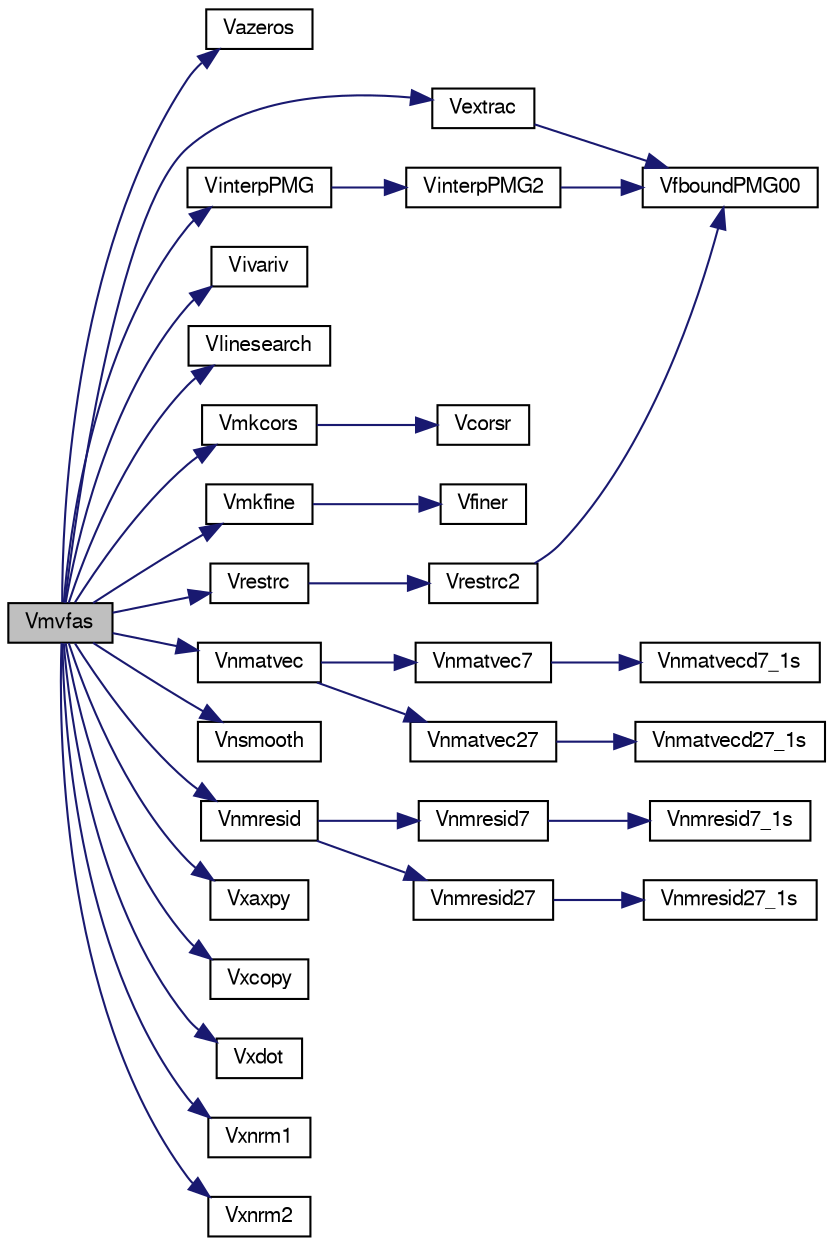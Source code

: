 digraph G
{
  edge [fontname="FreeSans",fontsize="10",labelfontname="FreeSans",labelfontsize="10"];
  node [fontname="FreeSans",fontsize="10",shape=record];
  rankdir=LR;
  Node1 [label="Vmvfas",height=0.2,width=0.4,color="black", fillcolor="grey75", style="filled" fontcolor="black"];
  Node1 -> Node2 [color="midnightblue",fontsize="10",style="solid",fontname="FreeSans"];
  Node2 [label="Vazeros",height=0.2,width=0.4,color="black", fillcolor="white", style="filled",URL="$mikpckd_8c.html#aef847ec9dd6d9773b19250a24f58cd83",tooltip="Zero out operation for a grid function, including boundary values."];
  Node1 -> Node3 [color="midnightblue",fontsize="10",style="solid",fontname="FreeSans"];
  Node3 [label="Vextrac",height=0.2,width=0.4,color="black", fillcolor="white", style="filled",URL="$matvecd_8c.html#a9798c5bf4affd45e209db9f2bbef8988",tooltip="Simple injection of a fine grid function into coarse grid."];
  Node3 -> Node4 [color="midnightblue",fontsize="10",style="solid",fontname="FreeSans"];
  Node4 [label="VfboundPMG00",height=0.2,width=0.4,color="black", fillcolor="white", style="filled",URL="$mikpckd_8c.html#a2f39f931c001e4b36034361835d60c25",tooltip="Initialize a grid function to have a zero boundary value."];
  Node1 -> Node5 [color="midnightblue",fontsize="10",style="solid",fontname="FreeSans"];
  Node5 [label="VinterpPMG",height=0.2,width=0.4,color="black", fillcolor="white", style="filled",URL="$matvecd_8c.html#a7edce77ceb5c49dad99004d420a6587a",tooltip="Apply the prolongation operator."];
  Node5 -> Node6 [color="midnightblue",fontsize="10",style="solid",fontname="FreeSans"];
  Node6 [label="VinterpPMG2",height=0.2,width=0.4,color="black", fillcolor="white", style="filled",URL="$matvecd_8c.html#ac1008d0f60fc3e795cd147f8ac84bf64"];
  Node6 -> Node4 [color="midnightblue",fontsize="10",style="solid",fontname="FreeSans"];
  Node1 -> Node7 [color="midnightblue",fontsize="10",style="solid",fontname="FreeSans"];
  Node7 [label="Vivariv",height=0.2,width=0.4,color="black", fillcolor="white", style="filled",URL="$mgsubd_8c.html#af88e51c74af0b16d1f7ff6631ef7988d",tooltip="Coarsen a single dimension of a grid Compute the number of grid points in the coarser grid..."];
  Node1 -> Node8 [color="midnightblue",fontsize="10",style="solid",fontname="FreeSans"];
  Node8 [label="Vlinesearch",height=0.2,width=0.4,color="black", fillcolor="white", style="filled",URL="$mikpckd_8c.html#a43abb20c351c2e5fb869277c13be1434"];
  Node1 -> Node9 [color="midnightblue",fontsize="10",style="solid",fontname="FreeSans"];
  Node9 [label="Vmkcors",height=0.2,width=0.4,color="black", fillcolor="white", style="filled",URL="$mgsubd_8c.html#a991b3b9403010f02c64fcb2fedf7dd0a",tooltip="Coarsen a grid Compute the number of grid points in the coarser grid, given the number of grid points..."];
  Node9 -> Node10 [color="midnightblue",fontsize="10",style="solid",fontname="FreeSans"];
  Node10 [label="Vcorsr",height=0.2,width=0.4,color="black", fillcolor="white", style="filled",URL="$mgsubd_8c.html#ad3ea2f62646e015feb883b784f747b44",tooltip="Coarsen a grid Compute the number of grid points in the coarser grid, given the number of grid points..."];
  Node1 -> Node11 [color="midnightblue",fontsize="10",style="solid",fontname="FreeSans"];
  Node11 [label="Vmkfine",height=0.2,width=0.4,color="black", fillcolor="white", style="filled",URL="$mgsubd_8c.html#a82485b6501df85321d3243d2a1f7a41a",tooltip="Refine a grid Compute the number of grid points in the finer grid, given the number of grid points in..."];
  Node11 -> Node12 [color="midnightblue",fontsize="10",style="solid",fontname="FreeSans"];
  Node12 [label="Vfiner",height=0.2,width=0.4,color="black", fillcolor="white", style="filled",URL="$mgsubd_8c.html#a0c121a2102232ba2c0c7d401cb28d54c",tooltip="Refine a grid Compute the number of grid points in the finer grid, given the number of grid points in..."];
  Node1 -> Node13 [color="midnightblue",fontsize="10",style="solid",fontname="FreeSans"];
  Node13 [label="Vnmatvec",height=0.2,width=0.4,color="black", fillcolor="white", style="filled",URL="$matvecd_8c.html#afbd34b881d565b9bba4cf515e55519c8",tooltip="Break the matrix data-structure into diagonals and then call the matrix-vector routine."];
  Node13 -> Node14 [color="midnightblue",fontsize="10",style="solid",fontname="FreeSans"];
  Node14 [label="Vnmatvec27",height=0.2,width=0.4,color="black", fillcolor="white", style="filled",URL="$matvecd_8c.html#a55f83d51e88bd051d28613a1f06310be"];
  Node14 -> Node15 [color="midnightblue",fontsize="10",style="solid",fontname="FreeSans"];
  Node15 [label="Vnmatvecd27_1s",height=0.2,width=0.4,color="black", fillcolor="white", style="filled",URL="$matvecd_8c.html#a41afe26c1505f6b69c1cb0763968c970"];
  Node13 -> Node16 [color="midnightblue",fontsize="10",style="solid",fontname="FreeSans"];
  Node16 [label="Vnmatvec7",height=0.2,width=0.4,color="black", fillcolor="white", style="filled",URL="$matvecd_8c.html#a06046e8e64dec9012844b74c4243a1aa"];
  Node16 -> Node17 [color="midnightblue",fontsize="10",style="solid",fontname="FreeSans"];
  Node17 [label="Vnmatvecd7_1s",height=0.2,width=0.4,color="black", fillcolor="white", style="filled",URL="$matvecd_8c.html#ad5a0f4c2ae6950c0bf9d13cfa25ec005"];
  Node1 -> Node18 [color="midnightblue",fontsize="10",style="solid",fontname="FreeSans"];
  Node18 [label="Vnmresid",height=0.2,width=0.4,color="black", fillcolor="white", style="filled",URL="$matvecd_8c.html#ae4f9296e188a0be6b1f3c3f668b81a11",tooltip="Break the matrix data-structure into diagonals and then call the residual routine."];
  Node18 -> Node19 [color="midnightblue",fontsize="10",style="solid",fontname="FreeSans"];
  Node19 [label="Vnmresid27",height=0.2,width=0.4,color="black", fillcolor="white", style="filled",URL="$matvecd_8c.html#a51c3cbc574f38abe8425273603f3d35c"];
  Node19 -> Node20 [color="midnightblue",fontsize="10",style="solid",fontname="FreeSans"];
  Node20 [label="Vnmresid27_1s",height=0.2,width=0.4,color="black", fillcolor="white", style="filled",URL="$matvecd_8c.html#adc9c3128e20d14bf56708b55925b554f"];
  Node18 -> Node21 [color="midnightblue",fontsize="10",style="solid",fontname="FreeSans"];
  Node21 [label="Vnmresid7",height=0.2,width=0.4,color="black", fillcolor="white", style="filled",URL="$matvecd_8c.html#aecb3d3c8e5a7e5268389b79599df7d35"];
  Node21 -> Node22 [color="midnightblue",fontsize="10",style="solid",fontname="FreeSans"];
  Node22 [label="Vnmresid7_1s",height=0.2,width=0.4,color="black", fillcolor="white", style="filled",URL="$matvecd_8c.html#ab417f73646f7e7b19270340579281fab"];
  Node1 -> Node23 [color="midnightblue",fontsize="10",style="solid",fontname="FreeSans"];
  Node23 [label="Vnsmooth",height=0.2,width=0.4,color="black", fillcolor="white", style="filled",URL="$smoothd_8c.html#a423f66e215b77f2d9e4e0569cf36b9c8",tooltip="call the appropriate non-linear smoothing routine."];
  Node1 -> Node24 [color="midnightblue",fontsize="10",style="solid",fontname="FreeSans"];
  Node24 [label="Vrestrc",height=0.2,width=0.4,color="black", fillcolor="white", style="filled",URL="$matvecd_8c.html#a5272299e7e280af7f61a1e6e25e1c3df",tooltip="Apply the restriction operator."];
  Node24 -> Node25 [color="midnightblue",fontsize="10",style="solid",fontname="FreeSans"];
  Node25 [label="Vrestrc2",height=0.2,width=0.4,color="black", fillcolor="white", style="filled",URL="$matvecd_8c.html#ade0953634c3377d24922b80b9351c8b5"];
  Node25 -> Node4 [color="midnightblue",fontsize="10",style="solid",fontname="FreeSans"];
  Node1 -> Node26 [color="midnightblue",fontsize="10",style="solid",fontname="FreeSans"];
  Node26 [label="Vxaxpy",height=0.2,width=0.4,color="black", fillcolor="white", style="filled",URL="$mikpckd_8c.html#a357bc5ff97764263ab65b864a9fb2bd4",tooltip="saxpy operation for a grid function with boundary values."];
  Node1 -> Node27 [color="midnightblue",fontsize="10",style="solid",fontname="FreeSans"];
  Node27 [label="Vxcopy",height=0.2,width=0.4,color="black", fillcolor="white", style="filled",URL="$group___p_m_g_c.html#ga964d91008dba76f460e36b9a207fb2af",tooltip="A collection of useful low-level routines (timing, etc)."];
  Node1 -> Node28 [color="midnightblue",fontsize="10",style="solid",fontname="FreeSans"];
  Node28 [label="Vxdot",height=0.2,width=0.4,color="black", fillcolor="white", style="filled",URL="$mikpckd_8c.html#a835e0deca8e3cbfbc735369e7885f255",tooltip="Inner product operation for a grid function with boundary values."];
  Node1 -> Node29 [color="midnightblue",fontsize="10",style="solid",fontname="FreeSans"];
  Node29 [label="Vxnrm1",height=0.2,width=0.4,color="black", fillcolor="white", style="filled",URL="$mikpckd_8c.html#a86506dd6796f93f0e5a44404b3614435",tooltip="Norm operation for a grid function with boundary values."];
  Node1 -> Node30 [color="midnightblue",fontsize="10",style="solid",fontname="FreeSans"];
  Node30 [label="Vxnrm2",height=0.2,width=0.4,color="black", fillcolor="white", style="filled",URL="$mikpckd_8c.html#a5e9af2a16f77c9082534cd41f3134c51",tooltip="Norm operation for a grid function with boundary values."];
}
